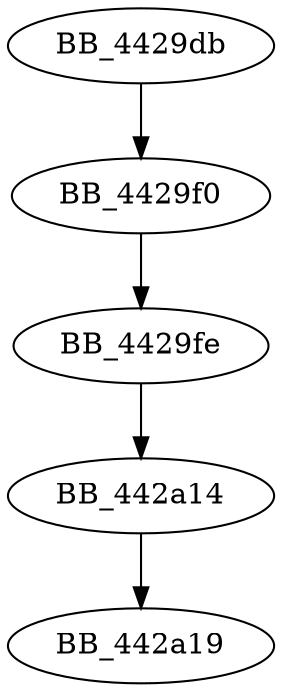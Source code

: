 DiGraph __ctrandisp2{
BB_4429db->BB_4429f0
BB_4429f0->BB_4429fe
BB_4429fe->BB_442a14
BB_442a14->BB_442a19
}
